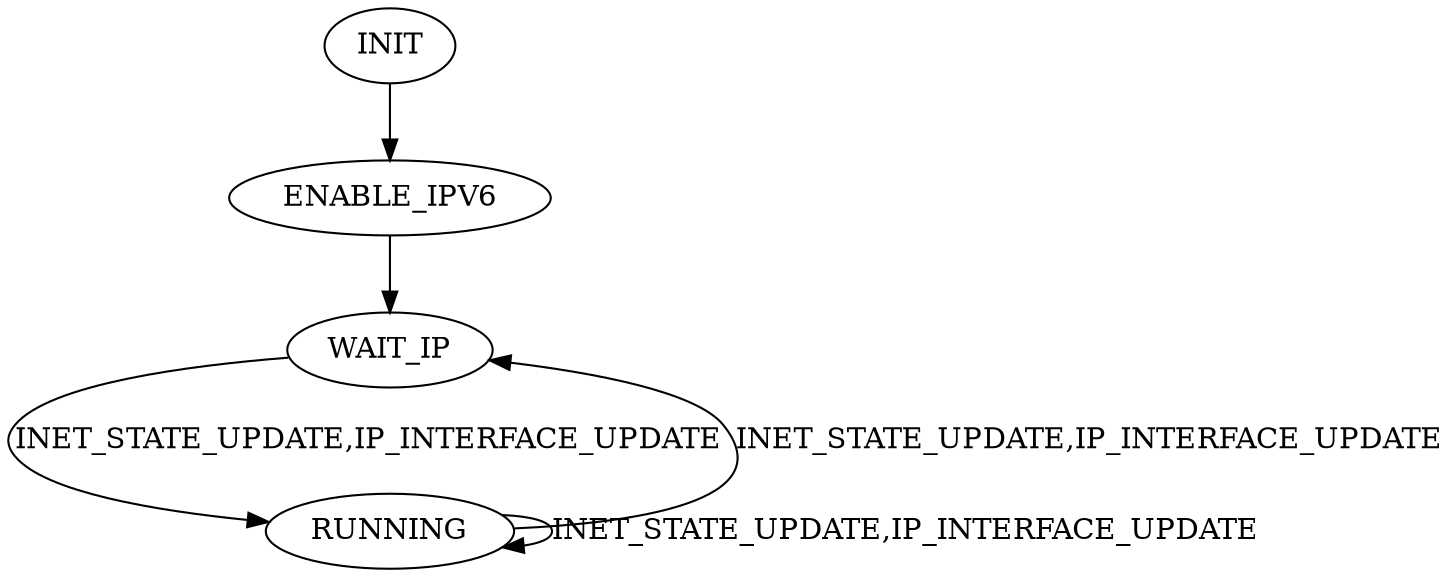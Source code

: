 digraph {
    INIT[init=true];
    INIT -> ENABLE_IPV6;
    ENABLE_IPV6 -> WAIT_IP;
    WAIT_IP -> RUNNING [label="INET_STATE_UPDATE,IP_INTERFACE_UPDATE"];
    RUNNING -> RUNNING [label="INET_STATE_UPDATE,IP_INTERFACE_UPDATE"];
    RUNNING -> WAIT_IP [label="INET_STATE_UPDATE,IP_INTERFACE_UPDATE"];
}
